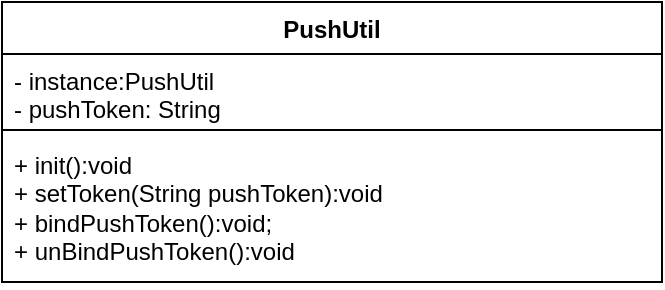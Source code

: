 <mxfile version="22.0.4" type="github">
  <diagram name="第 1 页" id="kBQuVRfw1J-K9WaEKgKb">
    <mxGraphModel dx="1434" dy="790" grid="1" gridSize="10" guides="1" tooltips="1" connect="1" arrows="1" fold="1" page="1" pageScale="1" pageWidth="827" pageHeight="1169" math="0" shadow="0">
      <root>
        <mxCell id="0" />
        <mxCell id="1" parent="0" />
        <mxCell id="hWuj-mbXCwpRqZGGvIiN-6" value="PushUtil" style="swimlane;fontStyle=1;align=center;verticalAlign=top;childLayout=stackLayout;horizontal=1;startSize=26;horizontalStack=0;resizeParent=1;resizeParentMax=0;resizeLast=0;collapsible=1;marginBottom=0;whiteSpace=wrap;html=1;" vertex="1" parent="1">
          <mxGeometry x="280" y="610" width="330" height="140" as="geometry" />
        </mxCell>
        <mxCell id="hWuj-mbXCwpRqZGGvIiN-7" value="- instance:PushUtil&lt;br&gt;- pushToken: String" style="text;strokeColor=none;fillColor=none;align=left;verticalAlign=top;spacingLeft=4;spacingRight=4;overflow=hidden;rotatable=0;points=[[0,0.5],[1,0.5]];portConstraint=eastwest;whiteSpace=wrap;html=1;" vertex="1" parent="hWuj-mbXCwpRqZGGvIiN-6">
          <mxGeometry y="26" width="330" height="34" as="geometry" />
        </mxCell>
        <mxCell id="hWuj-mbXCwpRqZGGvIiN-8" value="" style="line;strokeWidth=1;fillColor=none;align=left;verticalAlign=middle;spacingTop=-1;spacingLeft=3;spacingRight=3;rotatable=0;labelPosition=right;points=[];portConstraint=eastwest;strokeColor=inherit;" vertex="1" parent="hWuj-mbXCwpRqZGGvIiN-6">
          <mxGeometry y="60" width="330" height="8" as="geometry" />
        </mxCell>
        <mxCell id="hWuj-mbXCwpRqZGGvIiN-9" value="+ init():void&lt;br&gt;+ setToken(String pushToken):void&lt;br&gt;+ bindPushToken():void;&lt;br&gt;+ unBindPushToken():void" style="text;strokeColor=none;fillColor=none;align=left;verticalAlign=top;spacingLeft=4;spacingRight=4;overflow=hidden;rotatable=0;points=[[0,0.5],[1,0.5]];portConstraint=eastwest;whiteSpace=wrap;html=1;" vertex="1" parent="hWuj-mbXCwpRqZGGvIiN-6">
          <mxGeometry y="68" width="330" height="72" as="geometry" />
        </mxCell>
      </root>
    </mxGraphModel>
  </diagram>
</mxfile>
